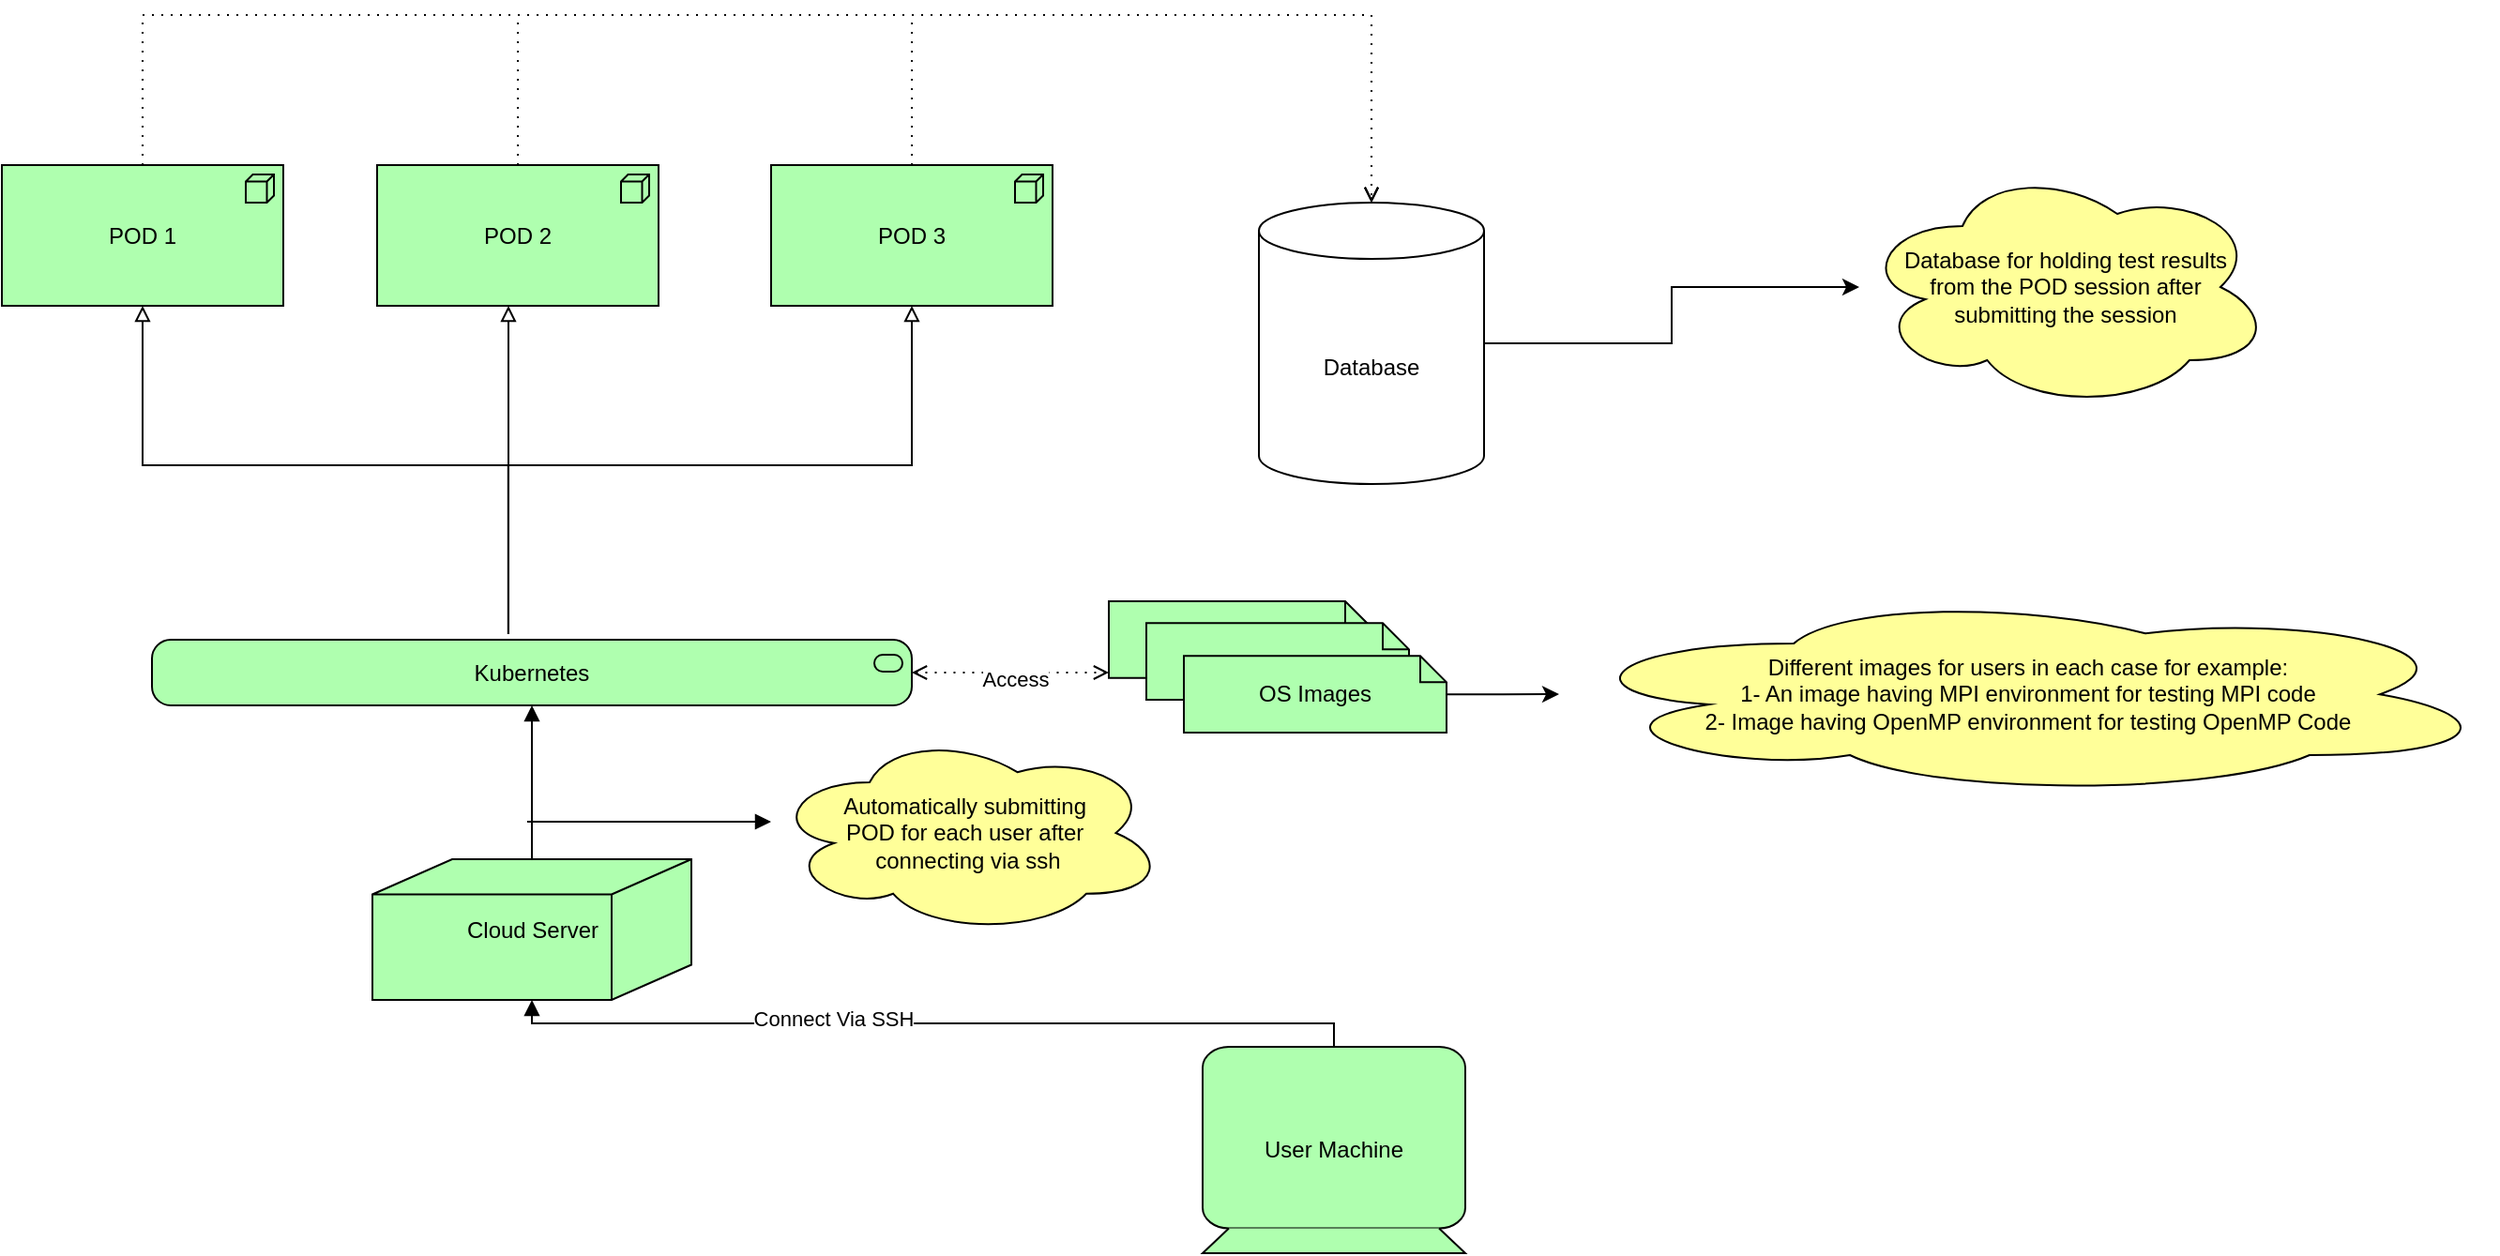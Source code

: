 <mxfile version="26.0.16">
  <diagram name="Page-1" id="8RpowJKbyrlr3DVdEzmi">
    <mxGraphModel dx="1687" dy="922" grid="1" gridSize="10" guides="1" tooltips="1" connect="1" arrows="1" fold="1" page="1" pageScale="1" pageWidth="850" pageHeight="1100" math="0" shadow="0">
      <root>
        <mxCell id="0" />
        <mxCell id="1" parent="0" />
        <mxCell id="MGjpmvllVsbpUqZVuK8m-25" value="" style="group" vertex="1" connectable="0" parent="1">
          <mxGeometry x="600" y="512.5" width="180" height="70" as="geometry" />
        </mxCell>
        <mxCell id="MGjpmvllVsbpUqZVuK8m-22" value="" style="html=1;outlineConnect=0;whiteSpace=wrap;fillColor=#AFFFAF;shape=note;size=14;movable=1;resizable=1;rotatable=1;deletable=1;editable=1;locked=0;connectable=1;" vertex="1" parent="MGjpmvllVsbpUqZVuK8m-25">
          <mxGeometry width="140" height="40.833" as="geometry" />
        </mxCell>
        <mxCell id="MGjpmvllVsbpUqZVuK8m-23" value="" style="html=1;outlineConnect=0;whiteSpace=wrap;fillColor=#AFFFAF;shape=note;size=14;movable=1;resizable=1;rotatable=1;deletable=1;editable=1;locked=0;connectable=1;" vertex="1" parent="MGjpmvllVsbpUqZVuK8m-25">
          <mxGeometry x="20" y="11.667" width="140" height="40.833" as="geometry" />
        </mxCell>
        <mxCell id="MGjpmvllVsbpUqZVuK8m-24" value="OS Images" style="html=1;outlineConnect=0;whiteSpace=wrap;fillColor=#AFFFAF;shape=note;size=14;movable=1;resizable=1;rotatable=1;deletable=1;editable=1;locked=0;connectable=1;" vertex="1" parent="MGjpmvllVsbpUqZVuK8m-25">
          <mxGeometry x="40" y="29.167" width="140" height="40.833" as="geometry" />
        </mxCell>
        <mxCell id="MGjpmvllVsbpUqZVuK8m-39" value="" style="edgeStyle=elbowEdgeStyle;html=1;endArrow=open;elbow=vertical;endFill=0;dashed=1;startArrow=open;startFill=0;dashPattern=1 4;rounded=0;exitX=1;exitY=0.5;exitDx=0;exitDy=0;exitPerimeter=0;" edge="1" parent="MGjpmvllVsbpUqZVuK8m-25" source="MGjpmvllVsbpUqZVuK8m-30">
          <mxGeometry width="160" relative="1" as="geometry">
            <mxPoint x="-90" y="36.5" as="sourcePoint" />
            <mxPoint y="37.5" as="targetPoint" />
            <Array as="points">
              <mxPoint x="-70" y="38" />
            </Array>
          </mxGeometry>
        </mxCell>
        <mxCell id="MGjpmvllVsbpUqZVuK8m-41" value="Access" style="edgeLabel;html=1;align=center;verticalAlign=middle;resizable=0;points=[];" vertex="1" connectable="0" parent="MGjpmvllVsbpUqZVuK8m-39">
          <mxGeometry x="0.043" y="-2" relative="1" as="geometry">
            <mxPoint y="1" as="offset" />
          </mxGeometry>
        </mxCell>
        <mxCell id="MGjpmvllVsbpUqZVuK8m-28" value="Cloud Server" style="html=1;outlineConnect=0;whiteSpace=wrap;fillColor=#AFFFAF;shape=mxgraph.archimate3.node;" vertex="1" parent="1">
          <mxGeometry x="207.5" y="650" width="170" height="75" as="geometry" />
        </mxCell>
        <mxCell id="MGjpmvllVsbpUqZVuK8m-30" value="Kubernetes" style="html=1;outlineConnect=0;whiteSpace=wrap;fillColor=#AFFFAF;shape=mxgraph.archimate3.application;appType=serv;archiType=rounded" vertex="1" parent="1">
          <mxGeometry x="90" y="533" width="405" height="35" as="geometry" />
        </mxCell>
        <mxCell id="MGjpmvllVsbpUqZVuK8m-32" value="User Machine" style="html=1;outlineConnect=0;whiteSpace=wrap;fillColor=#AFFFAF;shape=mxgraph.archimate3.device;" vertex="1" parent="1">
          <mxGeometry x="650" y="750" width="140" height="110" as="geometry" />
        </mxCell>
        <mxCell id="MGjpmvllVsbpUqZVuK8m-35" value="" style="edgeStyle=elbowEdgeStyle;html=1;endArrow=block;dashed=0;elbow=vertical;endFill=1;rounded=0;" edge="1" parent="1" source="MGjpmvllVsbpUqZVuK8m-32" target="MGjpmvllVsbpUqZVuK8m-28">
          <mxGeometry width="160" relative="1" as="geometry">
            <mxPoint x="500" y="690" as="sourcePoint" />
            <mxPoint x="340" y="690" as="targetPoint" />
          </mxGeometry>
        </mxCell>
        <mxCell id="MGjpmvllVsbpUqZVuK8m-37" value="Connect Via SSH" style="edgeLabel;html=1;align=center;verticalAlign=middle;resizable=0;points=[];" vertex="1" connectable="0" parent="MGjpmvllVsbpUqZVuK8m-35">
          <mxGeometry x="0.237" y="-3" relative="1" as="geometry">
            <mxPoint as="offset" />
          </mxGeometry>
        </mxCell>
        <mxCell id="MGjpmvllVsbpUqZVuK8m-38" value="" style="edgeStyle=elbowEdgeStyle;html=1;endArrow=block;dashed=0;elbow=vertical;endFill=1;rounded=0;entryX=0.5;entryY=1;entryDx=0;entryDy=0;entryPerimeter=0;" edge="1" parent="1" source="MGjpmvllVsbpUqZVuK8m-28" target="MGjpmvllVsbpUqZVuK8m-30">
          <mxGeometry width="160" relative="1" as="geometry">
            <mxPoint x="320" y="640" as="sourcePoint" />
            <mxPoint x="500" y="690" as="targetPoint" />
          </mxGeometry>
        </mxCell>
        <mxCell id="MGjpmvllVsbpUqZVuK8m-42" value="POD 1" style="html=1;outlineConnect=0;whiteSpace=wrap;fillColor=#AFFFAF;shape=mxgraph.archimate3.application;appType=node;archiType=square;" vertex="1" parent="1">
          <mxGeometry x="10" y="280" width="150" height="75" as="geometry" />
        </mxCell>
        <mxCell id="MGjpmvllVsbpUqZVuK8m-43" value="POD 2" style="html=1;outlineConnect=0;whiteSpace=wrap;fillColor=#AFFFAF;shape=mxgraph.archimate3.application;appType=node;archiType=square;" vertex="1" parent="1">
          <mxGeometry x="210" y="280" width="150" height="75" as="geometry" />
        </mxCell>
        <mxCell id="MGjpmvllVsbpUqZVuK8m-44" value="POD 3" style="html=1;outlineConnect=0;whiteSpace=wrap;fillColor=#AFFFAF;shape=mxgraph.archimate3.application;appType=node;archiType=square;" vertex="1" parent="1">
          <mxGeometry x="420" y="280" width="150" height="75" as="geometry" />
        </mxCell>
        <mxCell id="MGjpmvllVsbpUqZVuK8m-45" value="" style="endArrow=block;html=1;endFill=0;edgeStyle=elbowEdgeStyle;elbow=vertical;rounded=0;entryX=0.5;entryY=1;entryDx=0;entryDy=0;entryPerimeter=0;exitX=0.469;exitY=-0.086;exitDx=0;exitDy=0;exitPerimeter=0;" edge="1" parent="1" source="MGjpmvllVsbpUqZVuK8m-30" target="MGjpmvllVsbpUqZVuK8m-42">
          <mxGeometry width="160" relative="1" as="geometry">
            <mxPoint x="340" y="490" as="sourcePoint" />
            <mxPoint x="500" y="490" as="targetPoint" />
            <Array as="points">
              <mxPoint x="190" y="440" />
            </Array>
          </mxGeometry>
        </mxCell>
        <mxCell id="MGjpmvllVsbpUqZVuK8m-46" value="" style="endArrow=block;html=1;endFill=0;edgeStyle=elbowEdgeStyle;elbow=vertical;rounded=0;" edge="1" parent="1" target="MGjpmvllVsbpUqZVuK8m-43">
          <mxGeometry width="160" relative="1" as="geometry">
            <mxPoint x="280" y="530" as="sourcePoint" />
            <mxPoint x="325" y="355" as="targetPoint" />
            <Array as="points">
              <mxPoint x="280" y="440" />
            </Array>
          </mxGeometry>
        </mxCell>
        <mxCell id="MGjpmvllVsbpUqZVuK8m-47" value="" style="endArrow=block;html=1;endFill=0;edgeStyle=elbowEdgeStyle;elbow=vertical;rounded=0;entryX=0.5;entryY=1;entryDx=0;entryDy=0;entryPerimeter=0;exitX=0.469;exitY=-0.086;exitDx=0;exitDy=0;exitPerimeter=0;" edge="1" parent="1" source="MGjpmvllVsbpUqZVuK8m-30" target="MGjpmvllVsbpUqZVuK8m-44">
          <mxGeometry width="160" relative="1" as="geometry">
            <mxPoint x="290" y="530" as="sourcePoint" />
            <mxPoint x="165" y="375" as="targetPoint" />
            <Array as="points">
              <mxPoint x="310" y="440" />
              <mxPoint x="270" y="443" />
            </Array>
          </mxGeometry>
        </mxCell>
        <mxCell id="MGjpmvllVsbpUqZVuK8m-55" style="edgeStyle=orthogonalEdgeStyle;rounded=0;orthogonalLoop=1;jettySize=auto;html=1;" edge="1" parent="1" source="MGjpmvllVsbpUqZVuK8m-48" target="MGjpmvllVsbpUqZVuK8m-54">
          <mxGeometry relative="1" as="geometry" />
        </mxCell>
        <mxCell id="MGjpmvllVsbpUqZVuK8m-48" value="Database" style="shape=cylinder3;whiteSpace=wrap;html=1;boundedLbl=1;backgroundOutline=1;size=15;" vertex="1" parent="1">
          <mxGeometry x="680" y="300" width="120" height="150" as="geometry" />
        </mxCell>
        <mxCell id="MGjpmvllVsbpUqZVuK8m-49" value="" style="edgeStyle=elbowEdgeStyle;html=1;endArrow=open;elbow=vertical;endFill=0;dashed=1;dashPattern=1 4;rounded=0;exitX=0.5;exitY=0;exitDx=0;exitDy=0;exitPerimeter=0;entryX=0.5;entryY=0;entryDx=0;entryDy=0;entryPerimeter=0;" edge="1" parent="1" source="MGjpmvllVsbpUqZVuK8m-44" target="MGjpmvllVsbpUqZVuK8m-48">
          <mxGeometry width="160" relative="1" as="geometry">
            <mxPoint x="510" y="220" as="sourcePoint" />
            <mxPoint x="670" y="220" as="targetPoint" />
            <Array as="points">
              <mxPoint x="620" y="200" />
            </Array>
          </mxGeometry>
        </mxCell>
        <mxCell id="MGjpmvllVsbpUqZVuK8m-50" value="" style="edgeStyle=elbowEdgeStyle;html=1;endArrow=open;elbow=vertical;endFill=0;dashed=1;dashPattern=1 4;rounded=0;exitX=0.5;exitY=0;exitDx=0;exitDy=0;exitPerimeter=0;entryX=0.5;entryY=0;entryDx=0;entryDy=0;entryPerimeter=0;" edge="1" parent="1" source="MGjpmvllVsbpUqZVuK8m-43">
          <mxGeometry width="160" relative="1" as="geometry">
            <mxPoint x="495" y="280" as="sourcePoint" />
            <mxPoint x="740" y="300" as="targetPoint" />
            <Array as="points">
              <mxPoint x="620" y="200" />
            </Array>
          </mxGeometry>
        </mxCell>
        <mxCell id="MGjpmvllVsbpUqZVuK8m-51" value="" style="edgeStyle=elbowEdgeStyle;html=1;endArrow=open;elbow=vertical;endFill=0;dashed=1;dashPattern=1 4;rounded=0;exitX=0.5;exitY=0;exitDx=0;exitDy=0;exitPerimeter=0;entryX=0.5;entryY=0;entryDx=0;entryDy=0;entryPerimeter=0;" edge="1" parent="1" source="MGjpmvllVsbpUqZVuK8m-42" target="MGjpmvllVsbpUqZVuK8m-48">
          <mxGeometry width="160" relative="1" as="geometry">
            <mxPoint x="500" y="280" as="sourcePoint" />
            <mxPoint x="745" y="300" as="targetPoint" />
            <Array as="points">
              <mxPoint x="625" y="200" />
            </Array>
          </mxGeometry>
        </mxCell>
        <mxCell id="MGjpmvllVsbpUqZVuK8m-52" value="Different images for users in each case for example:&lt;div&gt;1- An image having MPI&amp;nbsp;&lt;span style=&quot;background-color: transparent; color: light-dark(rgb(0, 0, 0), rgb(255, 255, 255));&quot;&gt;environment&lt;/span&gt;&lt;span style=&quot;background-color: transparent; color: light-dark(rgb(0, 0, 0), rgb(255, 255, 255));&quot;&gt;&amp;nbsp;for testing MPI code&lt;/span&gt;&lt;/div&gt;&lt;div&gt;2- Image having OpenMP environment for testing OpenMP Code&lt;/div&gt;" style="fillColor=#ffff99;whiteSpace=wrap;shape=cloud;html=1;" vertex="1" parent="1">
          <mxGeometry x="840" y="508.04" width="500" height="108.08" as="geometry" />
        </mxCell>
        <mxCell id="MGjpmvllVsbpUqZVuK8m-53" style="edgeStyle=orthogonalEdgeStyle;rounded=0;orthogonalLoop=1;jettySize=auto;html=1;" edge="1" parent="1" source="MGjpmvllVsbpUqZVuK8m-24" target="MGjpmvllVsbpUqZVuK8m-52">
          <mxGeometry relative="1" as="geometry" />
        </mxCell>
        <mxCell id="MGjpmvllVsbpUqZVuK8m-54" value="&lt;span style=&quot;background-color: transparent; color: light-dark(rgb(0, 0, 0), rgb(255, 255, 255));&quot;&gt;Database for holding test results&lt;/span&gt;&lt;div&gt;&lt;span style=&quot;background-color: transparent; color: light-dark(rgb(0, 0, 0), rgb(255, 255, 255));&quot;&gt;&amp;nbsp;from the POD session after&amp;nbsp;&lt;/span&gt;&lt;/div&gt;&lt;div&gt;&lt;span style=&quot;background-color: transparent; color: light-dark(rgb(0, 0, 0), rgb(255, 255, 255));&quot;&gt;submitting the session&lt;/span&gt;&lt;/div&gt;" style="fillColor=#ffff99;whiteSpace=wrap;shape=cloud;html=1;align=center;" vertex="1" parent="1">
          <mxGeometry x="1000" y="280" width="220" height="130" as="geometry" />
        </mxCell>
        <mxCell id="MGjpmvllVsbpUqZVuK8m-56" value="Automatically submitting&amp;nbsp;&lt;div&gt;POD for each user after&amp;nbsp;&lt;/div&gt;&lt;div&gt;connecting via ssh&lt;/div&gt;" style="fillColor=#ffff99;whiteSpace=wrap;shape=cloud;html=1;" vertex="1" parent="1">
          <mxGeometry x="420" y="582" width="210" height="108" as="geometry" />
        </mxCell>
        <mxCell id="MGjpmvllVsbpUqZVuK8m-58" value="" style="edgeStyle=elbowEdgeStyle;html=1;endArrow=block;dashed=0;elbow=vertical;endFill=1;rounded=0;" edge="1" parent="1" target="MGjpmvllVsbpUqZVuK8m-56">
          <mxGeometry width="160" relative="1" as="geometry">
            <mxPoint x="290" y="630" as="sourcePoint" />
            <mxPoint x="450" y="630" as="targetPoint" />
          </mxGeometry>
        </mxCell>
      </root>
    </mxGraphModel>
  </diagram>
</mxfile>
